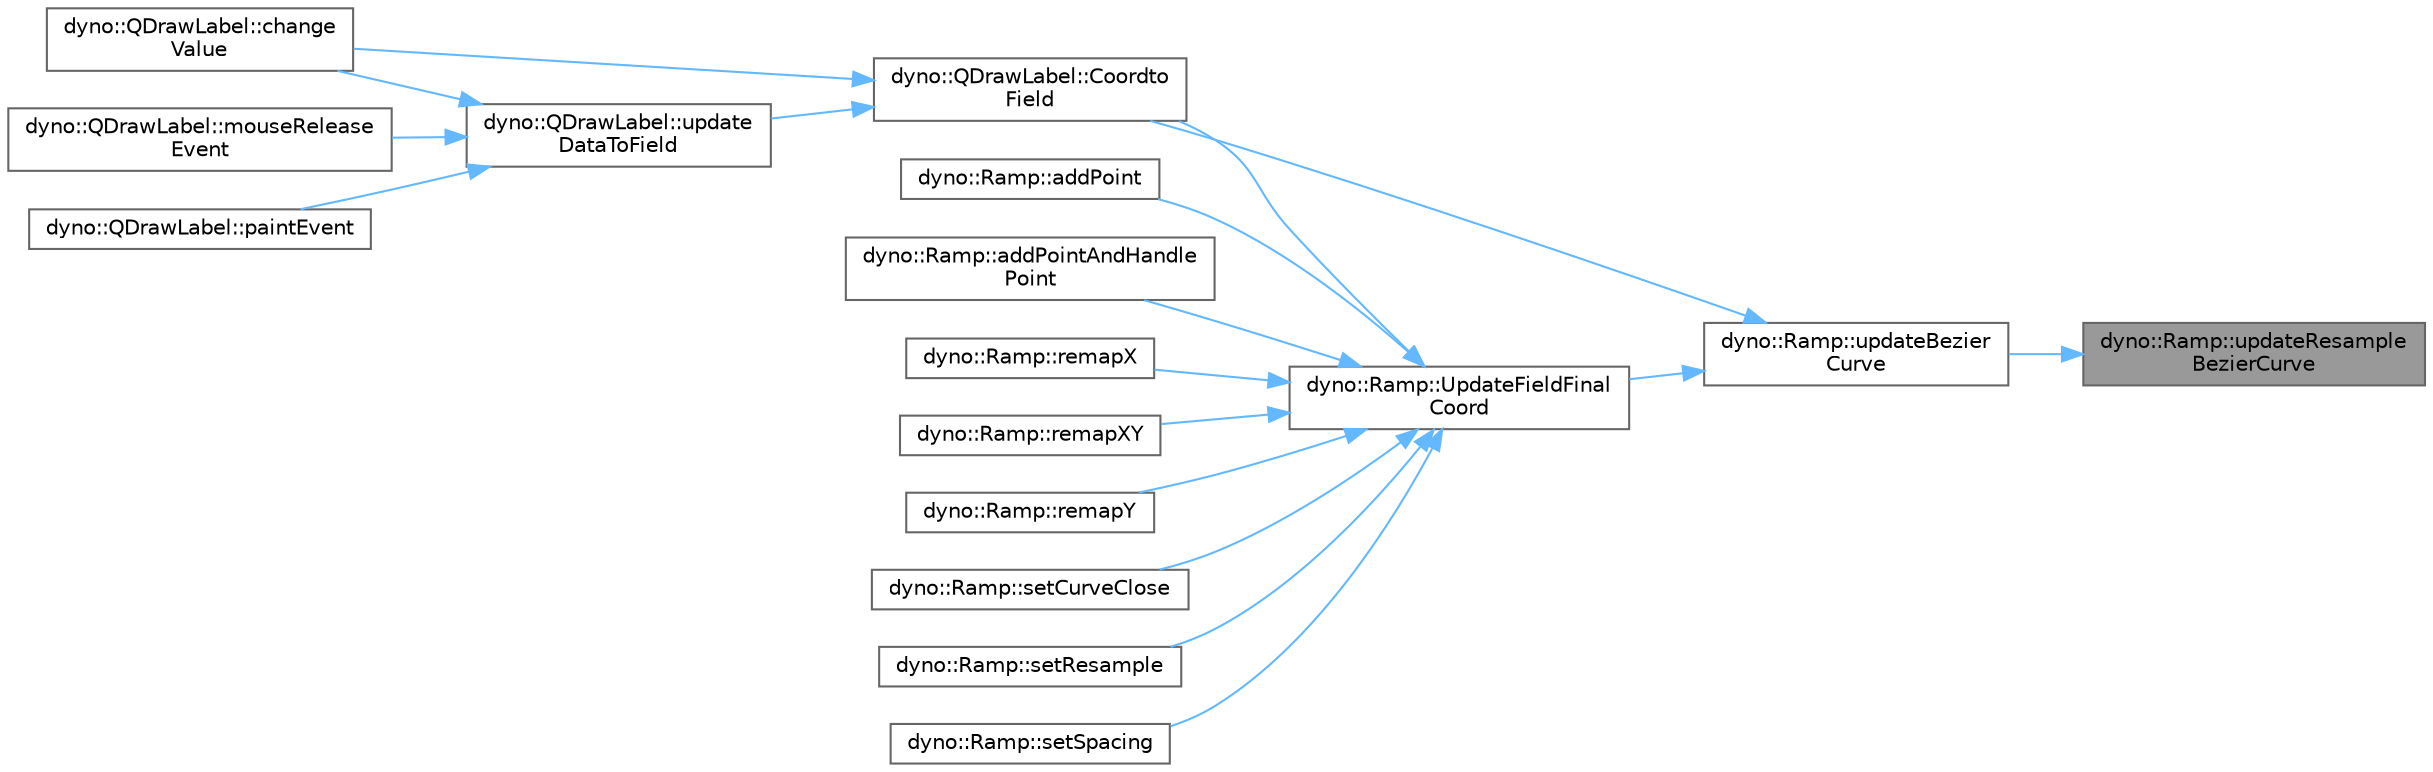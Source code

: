 digraph "dyno::Ramp::updateResampleBezierCurve"
{
 // LATEX_PDF_SIZE
  bgcolor="transparent";
  edge [fontname=Helvetica,fontsize=10,labelfontname=Helvetica,labelfontsize=10];
  node [fontname=Helvetica,fontsize=10,shape=box,height=0.2,width=0.4];
  rankdir="RL";
  Node1 [id="Node000001",label="dyno::Ramp::updateResample\lBezierCurve",height=0.2,width=0.4,color="gray40", fillcolor="grey60", style="filled", fontcolor="black",tooltip=" "];
  Node1 -> Node2 [id="edge1_Node000001_Node000002",dir="back",color="steelblue1",style="solid",tooltip=" "];
  Node2 [id="Node000002",label="dyno::Ramp::updateBezier\lCurve",height=0.2,width=0.4,color="grey40", fillcolor="white", style="filled",URL="$classdyno_1_1_ramp.html#aa5d46c37a5bca89f59d3134bb99ea694",tooltip=" "];
  Node2 -> Node3 [id="edge2_Node000002_Node000003",dir="back",color="steelblue1",style="solid",tooltip=" "];
  Node3 [id="Node000003",label="dyno::QDrawLabel::Coordto\lField",height=0.2,width=0.4,color="grey40", fillcolor="white", style="filled",URL="$classdyno_1_1_q_draw_label.html#a8b27b248c44ee57fa194956dc3765449",tooltip=" "];
  Node3 -> Node4 [id="edge3_Node000003_Node000004",dir="back",color="steelblue1",style="solid",tooltip=" "];
  Node4 [id="Node000004",label="dyno::QDrawLabel::change\lValue",height=0.2,width=0.4,color="grey40", fillcolor="white", style="filled",URL="$classdyno_1_1_q_draw_label.html#a9be2a7cab68e5392d9845b82a92c05ee",tooltip=" "];
  Node3 -> Node5 [id="edge4_Node000003_Node000005",dir="back",color="steelblue1",style="solid",tooltip=" "];
  Node5 [id="Node000005",label="dyno::QDrawLabel::update\lDataToField",height=0.2,width=0.4,color="grey40", fillcolor="white", style="filled",URL="$classdyno_1_1_q_draw_label.html#adabb882507f0faa73bfaf0d4e026116e",tooltip=" "];
  Node5 -> Node4 [id="edge5_Node000005_Node000004",dir="back",color="steelblue1",style="solid",tooltip=" "];
  Node5 -> Node6 [id="edge6_Node000005_Node000006",dir="back",color="steelblue1",style="solid",tooltip=" "];
  Node6 [id="Node000006",label="dyno::QDrawLabel::mouseRelease\lEvent",height=0.2,width=0.4,color="grey40", fillcolor="white", style="filled",URL="$classdyno_1_1_q_draw_label.html#a49659861f4f62ef066de68df944ab31b",tooltip=" "];
  Node5 -> Node7 [id="edge7_Node000005_Node000007",dir="back",color="steelblue1",style="solid",tooltip=" "];
  Node7 [id="Node000007",label="dyno::QDrawLabel::paintEvent",height=0.2,width=0.4,color="grey40", fillcolor="white", style="filled",URL="$classdyno_1_1_q_draw_label.html#aa5e948de0da038ae81bd255cd317b893",tooltip=" "];
  Node2 -> Node8 [id="edge8_Node000002_Node000008",dir="back",color="steelblue1",style="solid",tooltip=" "];
  Node8 [id="Node000008",label="dyno::Ramp::UpdateFieldFinal\lCoord",height=0.2,width=0.4,color="grey40", fillcolor="white", style="filled",URL="$classdyno_1_1_ramp.html#a5b77c6dd3ab71d55034225a441da225d",tooltip=" "];
  Node8 -> Node9 [id="edge9_Node000008_Node000009",dir="back",color="steelblue1",style="solid",tooltip=" "];
  Node9 [id="Node000009",label="dyno::Ramp::addPoint",height=0.2,width=0.4,color="grey40", fillcolor="white", style="filled",URL="$classdyno_1_1_ramp.html#acce8948fe225e94b9721b7d4e552b433",tooltip=" "];
  Node8 -> Node10 [id="edge10_Node000008_Node000010",dir="back",color="steelblue1",style="solid",tooltip=" "];
  Node10 [id="Node000010",label="dyno::Ramp::addPointAndHandle\lPoint",height=0.2,width=0.4,color="grey40", fillcolor="white", style="filled",URL="$classdyno_1_1_ramp.html#acece1b60f5f124389881d216475672a1",tooltip=" "];
  Node8 -> Node3 [id="edge11_Node000008_Node000003",dir="back",color="steelblue1",style="solid",tooltip=" "];
  Node8 -> Node11 [id="edge12_Node000008_Node000011",dir="back",color="steelblue1",style="solid",tooltip=" "];
  Node11 [id="Node000011",label="dyno::Ramp::remapX",height=0.2,width=0.4,color="grey40", fillcolor="white", style="filled",URL="$classdyno_1_1_ramp.html#a50454f08b31f11f02c76f878124bb0c4",tooltip=" "];
  Node8 -> Node12 [id="edge13_Node000008_Node000012",dir="back",color="steelblue1",style="solid",tooltip=" "];
  Node12 [id="Node000012",label="dyno::Ramp::remapXY",height=0.2,width=0.4,color="grey40", fillcolor="white", style="filled",URL="$classdyno_1_1_ramp.html#a30be6e08b8fc13c303f9f366f0818c9c",tooltip=" "];
  Node8 -> Node13 [id="edge14_Node000008_Node000013",dir="back",color="steelblue1",style="solid",tooltip=" "];
  Node13 [id="Node000013",label="dyno::Ramp::remapY",height=0.2,width=0.4,color="grey40", fillcolor="white", style="filled",URL="$classdyno_1_1_ramp.html#a836a9829aefe6c7980dab1202bfecc8c",tooltip=" "];
  Node8 -> Node14 [id="edge15_Node000008_Node000014",dir="back",color="steelblue1",style="solid",tooltip=" "];
  Node14 [id="Node000014",label="dyno::Ramp::setCurveClose",height=0.2,width=0.4,color="grey40", fillcolor="white", style="filled",URL="$classdyno_1_1_ramp.html#ac1d0bf5162edafae61e32df8cea0f057",tooltip=" "];
  Node8 -> Node15 [id="edge16_Node000008_Node000015",dir="back",color="steelblue1",style="solid",tooltip=" "];
  Node15 [id="Node000015",label="dyno::Ramp::setResample",height=0.2,width=0.4,color="grey40", fillcolor="white", style="filled",URL="$classdyno_1_1_ramp.html#a667bdf4a5257571edc4d0fe2e0fd4f12",tooltip=" "];
  Node8 -> Node16 [id="edge17_Node000008_Node000016",dir="back",color="steelblue1",style="solid",tooltip=" "];
  Node16 [id="Node000016",label="dyno::Ramp::setSpacing",height=0.2,width=0.4,color="grey40", fillcolor="white", style="filled",URL="$classdyno_1_1_ramp.html#ad7372e6a420657ec7c7c3a10d4048924",tooltip=" "];
}

